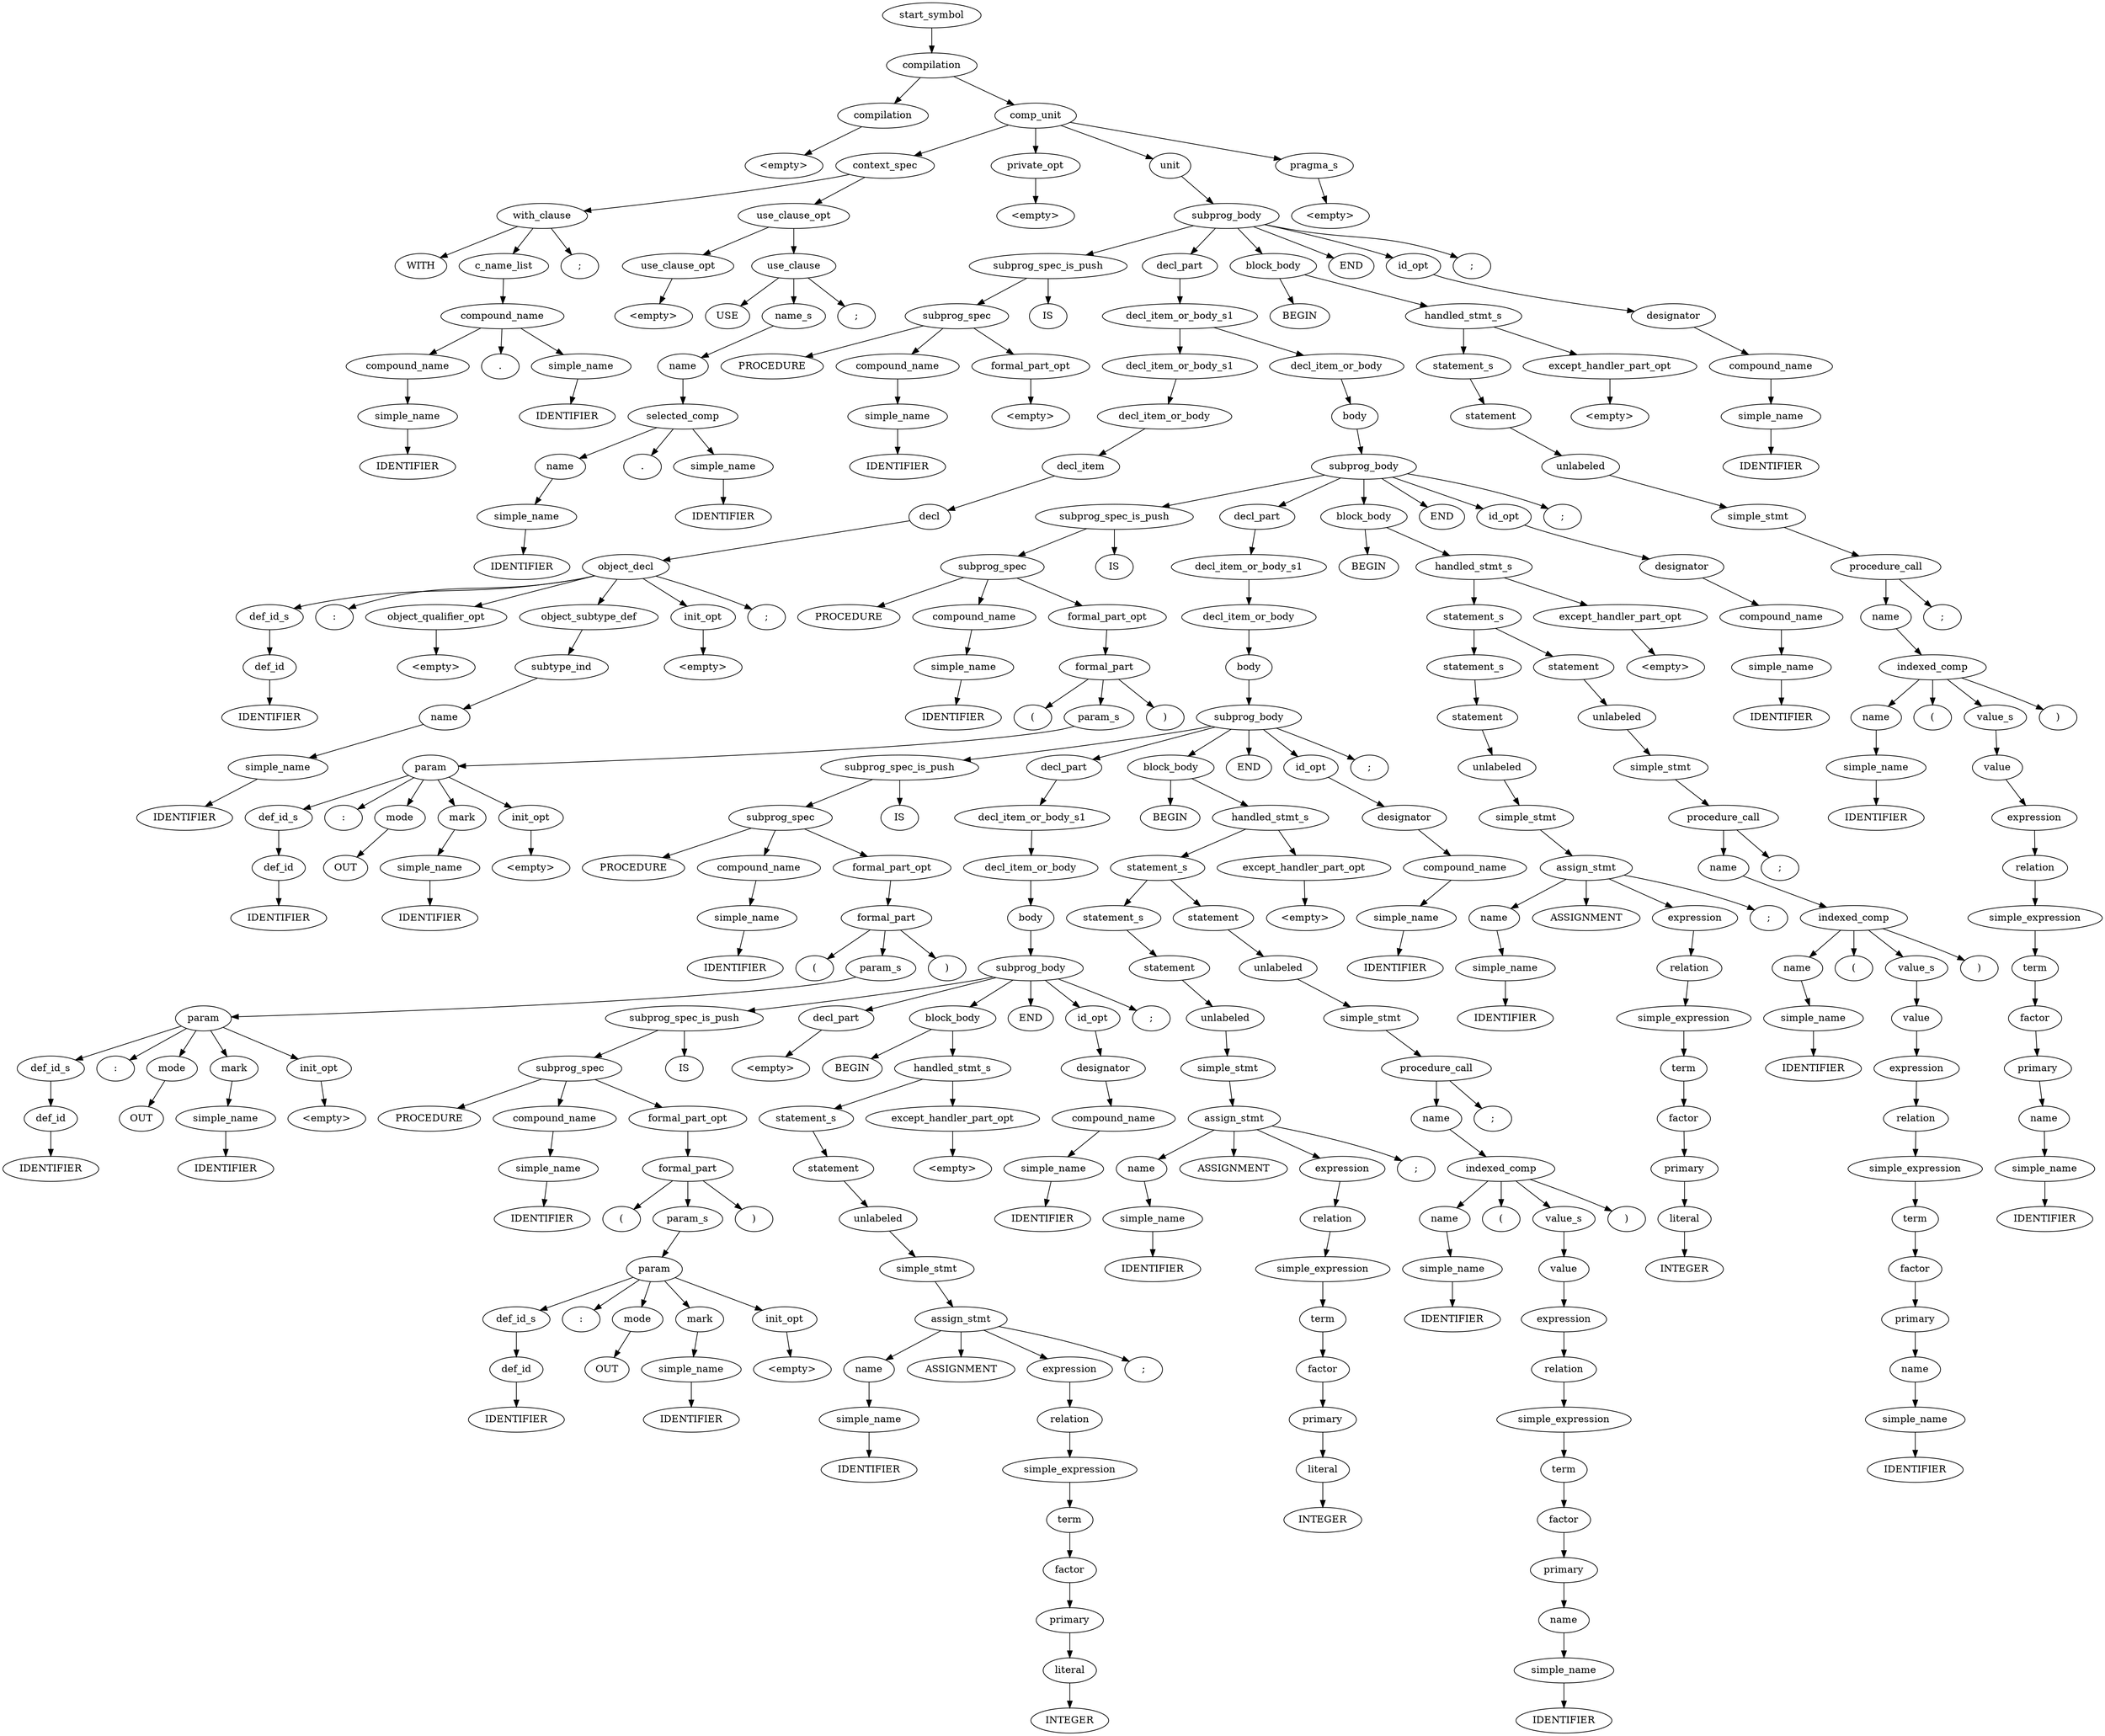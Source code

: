 digraph Parse_tree {
	start_symbol0[ label ="start_symbol"];
	compilation0[ label ="compilation"];
	start_symbol0->compilation0;
	compilation0[ label ="compilation"];
	compilation1[ label ="compilation"];
	compilation0->compilation1;
	comp_unit0[ label ="comp_unit"];
	compilation0->comp_unit0;
	comp_unit0[ label ="comp_unit"];
	context_spec0[ label ="context_spec"];
	comp_unit0->context_spec0;
	private_opt0[ label ="private_opt"];
	comp_unit0->private_opt0;
	unit0[ label ="unit"];
	comp_unit0->unit0;
	pragma_s0[ label ="pragma_s"];
	comp_unit0->pragma_s0;
	pragma_s0[ label ="pragma_s"];
	empty0[ label ="<empty>"];
	pragma_s0->empty0;
	unit0[ label ="unit"];
	subprog_body0[ label ="subprog_body"];
	unit0->subprog_body0;
	subprog_body0[ label ="subprog_body"];
	subprog_spec_is_push0[ label ="subprog_spec_is_push"];
	subprog_body0->subprog_spec_is_push0;
	decl_part0[ label ="decl_part"];
	subprog_body0->decl_part0;
	block_body0[ label ="block_body"];
	subprog_body0->block_body0;
	END0[ label ="END"];
	subprog_body0->END0;
	id_opt0[ label ="id_opt"];
	subprog_body0->id_opt0;
	semi_colon0[ label =";"];
	subprog_body0->semi_colon0;
	id_opt0[ label ="id_opt"];
	designator0[ label ="designator"];
	id_opt0->designator0;
	designator0[ label ="designator"];
	compound_name0[ label ="compound_name"];
	designator0->compound_name0;
	compound_name0[ label ="compound_name"];
	simple_name0[ label ="simple_name"];
	compound_name0->simple_name0;
	simple_name0[ label ="simple_name"];
	IDENTIFIER0[ label ="IDENTIFIER"];
	simple_name0->IDENTIFIER0;
	block_body0[ label ="block_body"];
	BEGIN0[ label ="BEGIN"];
	block_body0->BEGIN0;
	handled_stmt_s0[ label ="handled_stmt_s"];
	block_body0->handled_stmt_s0;
	handled_stmt_s0[ label ="handled_stmt_s"];
	statement_s0[ label ="statement_s"];
	handled_stmt_s0->statement_s0;
	except_handler_part_opt0[ label ="except_handler_part_opt"];
	handled_stmt_s0->except_handler_part_opt0;
	except_handler_part_opt0[ label ="except_handler_part_opt"];
	empty1[ label ="<empty>"];
	except_handler_part_opt0->empty1;
	statement_s0[ label ="statement_s"];
	statement0[ label ="statement"];
	statement_s0->statement0;
	statement0[ label ="statement"];
	unlabeled0[ label ="unlabeled"];
	statement0->unlabeled0;
	unlabeled0[ label ="unlabeled"];
	simple_stmt0[ label ="simple_stmt"];
	unlabeled0->simple_stmt0;
	simple_stmt0[ label ="simple_stmt"];
	procedure_call0[ label ="procedure_call"];
	simple_stmt0->procedure_call0;
	procedure_call0[ label ="procedure_call"];
	name0[ label ="name"];
	procedure_call0->name0;
	semi_colon1[ label =";"];
	procedure_call0->semi_colon1;
	name0[ label ="name"];
	indexed_comp0[ label ="indexed_comp"];
	name0->indexed_comp0;
	indexed_comp0[ label ="indexed_comp"];
	name1[ label ="name"];
	indexed_comp0->name1;
	open_bracket0[ label ="("];
	indexed_comp0->open_bracket0;
	value_s0[ label ="value_s"];
	indexed_comp0->value_s0;
	close_bracket0[ label =")"];
	indexed_comp0->close_bracket0;
	value_s0[ label ="value_s"];
	value0[ label ="value"];
	value_s0->value0;
	value0[ label ="value"];
	expression0[ label ="expression"];
	value0->expression0;
	expression0[ label ="expression"];
	relation0[ label ="relation"];
	expression0->relation0;
	relation0[ label ="relation"];
	simple_expression0[ label ="simple_expression"];
	relation0->simple_expression0;
	simple_expression0[ label ="simple_expression"];
	term0[ label ="term"];
	simple_expression0->term0;
	term0[ label ="term"];
	factor0[ label ="factor"];
	term0->factor0;
	factor0[ label ="factor"];
	primary0[ label ="primary"];
	factor0->primary0;
	primary0[ label ="primary"];
	name2[ label ="name"];
	primary0->name2;
	name2[ label ="name"];
	simple_name1[ label ="simple_name"];
	name2->simple_name1;
	simple_name1[ label ="simple_name"];
	IDENTIFIER1[ label ="IDENTIFIER"];
	simple_name1->IDENTIFIER1;
	name1[ label ="name"];
	simple_name2[ label ="simple_name"];
	name1->simple_name2;
	simple_name2[ label ="simple_name"];
	IDENTIFIER2[ label ="IDENTIFIER"];
	simple_name2->IDENTIFIER2;
	decl_part0[ label ="decl_part"];
	decl_item_or_body_s10[ label ="decl_item_or_body_s1"];
	decl_part0->decl_item_or_body_s10;
	decl_item_or_body_s10[ label ="decl_item_or_body_s1"];
	decl_item_or_body_s11[ label ="decl_item_or_body_s1"];
	decl_item_or_body_s10->decl_item_or_body_s11;
	decl_item_or_body0[ label ="decl_item_or_body"];
	decl_item_or_body_s10->decl_item_or_body0;
	decl_item_or_body0[ label ="decl_item_or_body"];
	body0[ label ="body"];
	decl_item_or_body0->body0;
	body0[ label ="body"];
	subprog_body1[ label ="subprog_body"];
	body0->subprog_body1;
	subprog_body1[ label ="subprog_body"];
	subprog_spec_is_push1[ label ="subprog_spec_is_push"];
	subprog_body1->subprog_spec_is_push1;
	decl_part1[ label ="decl_part"];
	subprog_body1->decl_part1;
	block_body1[ label ="block_body"];
	subprog_body1->block_body1;
	END1[ label ="END"];
	subprog_body1->END1;
	id_opt1[ label ="id_opt"];
	subprog_body1->id_opt1;
	semi_colon2[ label =";"];
	subprog_body1->semi_colon2;
	id_opt1[ label ="id_opt"];
	designator1[ label ="designator"];
	id_opt1->designator1;
	designator1[ label ="designator"];
	compound_name1[ label ="compound_name"];
	designator1->compound_name1;
	compound_name1[ label ="compound_name"];
	simple_name3[ label ="simple_name"];
	compound_name1->simple_name3;
	simple_name3[ label ="simple_name"];
	IDENTIFIER3[ label ="IDENTIFIER"];
	simple_name3->IDENTIFIER3;
	block_body1[ label ="block_body"];
	BEGIN1[ label ="BEGIN"];
	block_body1->BEGIN1;
	handled_stmt_s1[ label ="handled_stmt_s"];
	block_body1->handled_stmt_s1;
	handled_stmt_s1[ label ="handled_stmt_s"];
	statement_s1[ label ="statement_s"];
	handled_stmt_s1->statement_s1;
	except_handler_part_opt1[ label ="except_handler_part_opt"];
	handled_stmt_s1->except_handler_part_opt1;
	except_handler_part_opt1[ label ="except_handler_part_opt"];
	empty2[ label ="<empty>"];
	except_handler_part_opt1->empty2;
	statement_s1[ label ="statement_s"];
	statement_s2[ label ="statement_s"];
	statement_s1->statement_s2;
	statement1[ label ="statement"];
	statement_s1->statement1;
	statement1[ label ="statement"];
	unlabeled1[ label ="unlabeled"];
	statement1->unlabeled1;
	unlabeled1[ label ="unlabeled"];
	simple_stmt1[ label ="simple_stmt"];
	unlabeled1->simple_stmt1;
	simple_stmt1[ label ="simple_stmt"];
	procedure_call1[ label ="procedure_call"];
	simple_stmt1->procedure_call1;
	procedure_call1[ label ="procedure_call"];
	name3[ label ="name"];
	procedure_call1->name3;
	semi_colon3[ label =";"];
	procedure_call1->semi_colon3;
	name3[ label ="name"];
	indexed_comp1[ label ="indexed_comp"];
	name3->indexed_comp1;
	indexed_comp1[ label ="indexed_comp"];
	name4[ label ="name"];
	indexed_comp1->name4;
	open_bracket1[ label ="("];
	indexed_comp1->open_bracket1;
	value_s1[ label ="value_s"];
	indexed_comp1->value_s1;
	close_bracket1[ label =")"];
	indexed_comp1->close_bracket1;
	value_s1[ label ="value_s"];
	value1[ label ="value"];
	value_s1->value1;
	value1[ label ="value"];
	expression1[ label ="expression"];
	value1->expression1;
	expression1[ label ="expression"];
	relation1[ label ="relation"];
	expression1->relation1;
	relation1[ label ="relation"];
	simple_expression1[ label ="simple_expression"];
	relation1->simple_expression1;
	simple_expression1[ label ="simple_expression"];
	term1[ label ="term"];
	simple_expression1->term1;
	term1[ label ="term"];
	factor1[ label ="factor"];
	term1->factor1;
	factor1[ label ="factor"];
	primary1[ label ="primary"];
	factor1->primary1;
	primary1[ label ="primary"];
	name5[ label ="name"];
	primary1->name5;
	name5[ label ="name"];
	simple_name4[ label ="simple_name"];
	name5->simple_name4;
	simple_name4[ label ="simple_name"];
	IDENTIFIER4[ label ="IDENTIFIER"];
	simple_name4->IDENTIFIER4;
	name4[ label ="name"];
	simple_name5[ label ="simple_name"];
	name4->simple_name5;
	simple_name5[ label ="simple_name"];
	IDENTIFIER5[ label ="IDENTIFIER"];
	simple_name5->IDENTIFIER5;
	statement_s2[ label ="statement_s"];
	statement2[ label ="statement"];
	statement_s2->statement2;
	statement2[ label ="statement"];
	unlabeled2[ label ="unlabeled"];
	statement2->unlabeled2;
	unlabeled2[ label ="unlabeled"];
	simple_stmt2[ label ="simple_stmt"];
	unlabeled2->simple_stmt2;
	simple_stmt2[ label ="simple_stmt"];
	assign_stmt0[ label ="assign_stmt"];
	simple_stmt2->assign_stmt0;
	assign_stmt0[ label ="assign_stmt"];
	name6[ label ="name"];
	assign_stmt0->name6;
	ASSIGNMENT0[ label ="ASSIGNMENT"];
	assign_stmt0->ASSIGNMENT0;
	expression2[ label ="expression"];
	assign_stmt0->expression2;
	semi_colon4[ label =";"];
	assign_stmt0->semi_colon4;
	expression2[ label ="expression"];
	relation2[ label ="relation"];
	expression2->relation2;
	relation2[ label ="relation"];
	simple_expression2[ label ="simple_expression"];
	relation2->simple_expression2;
	simple_expression2[ label ="simple_expression"];
	term2[ label ="term"];
	simple_expression2->term2;
	term2[ label ="term"];
	factor2[ label ="factor"];
	term2->factor2;
	factor2[ label ="factor"];
	primary2[ label ="primary"];
	factor2->primary2;
	primary2[ label ="primary"];
	literal0[ label ="literal"];
	primary2->literal0;
	literal0[ label ="literal"];
	INTEGER0[ label ="INTEGER"];
	literal0->INTEGER0;
	name6[ label ="name"];
	simple_name6[ label ="simple_name"];
	name6->simple_name6;
	simple_name6[ label ="simple_name"];
	IDENTIFIER6[ label ="IDENTIFIER"];
	simple_name6->IDENTIFIER6;
	decl_part1[ label ="decl_part"];
	decl_item_or_body_s12[ label ="decl_item_or_body_s1"];
	decl_part1->decl_item_or_body_s12;
	decl_item_or_body_s12[ label ="decl_item_or_body_s1"];
	decl_item_or_body1[ label ="decl_item_or_body"];
	decl_item_or_body_s12->decl_item_or_body1;
	decl_item_or_body1[ label ="decl_item_or_body"];
	body1[ label ="body"];
	decl_item_or_body1->body1;
	body1[ label ="body"];
	subprog_body2[ label ="subprog_body"];
	body1->subprog_body2;
	subprog_body2[ label ="subprog_body"];
	subprog_spec_is_push2[ label ="subprog_spec_is_push"];
	subprog_body2->subprog_spec_is_push2;
	decl_part2[ label ="decl_part"];
	subprog_body2->decl_part2;
	block_body2[ label ="block_body"];
	subprog_body2->block_body2;
	END2[ label ="END"];
	subprog_body2->END2;
	id_opt2[ label ="id_opt"];
	subprog_body2->id_opt2;
	semi_colon5[ label =";"];
	subprog_body2->semi_colon5;
	id_opt2[ label ="id_opt"];
	designator2[ label ="designator"];
	id_opt2->designator2;
	designator2[ label ="designator"];
	compound_name2[ label ="compound_name"];
	designator2->compound_name2;
	compound_name2[ label ="compound_name"];
	simple_name7[ label ="simple_name"];
	compound_name2->simple_name7;
	simple_name7[ label ="simple_name"];
	IDENTIFIER7[ label ="IDENTIFIER"];
	simple_name7->IDENTIFIER7;
	block_body2[ label ="block_body"];
	BEGIN2[ label ="BEGIN"];
	block_body2->BEGIN2;
	handled_stmt_s2[ label ="handled_stmt_s"];
	block_body2->handled_stmt_s2;
	handled_stmt_s2[ label ="handled_stmt_s"];
	statement_s3[ label ="statement_s"];
	handled_stmt_s2->statement_s3;
	except_handler_part_opt2[ label ="except_handler_part_opt"];
	handled_stmt_s2->except_handler_part_opt2;
	except_handler_part_opt2[ label ="except_handler_part_opt"];
	empty3[ label ="<empty>"];
	except_handler_part_opt2->empty3;
	statement_s3[ label ="statement_s"];
	statement_s4[ label ="statement_s"];
	statement_s3->statement_s4;
	statement3[ label ="statement"];
	statement_s3->statement3;
	statement3[ label ="statement"];
	unlabeled3[ label ="unlabeled"];
	statement3->unlabeled3;
	unlabeled3[ label ="unlabeled"];
	simple_stmt3[ label ="simple_stmt"];
	unlabeled3->simple_stmt3;
	simple_stmt3[ label ="simple_stmt"];
	procedure_call2[ label ="procedure_call"];
	simple_stmt3->procedure_call2;
	procedure_call2[ label ="procedure_call"];
	name7[ label ="name"];
	procedure_call2->name7;
	semi_colon6[ label =";"];
	procedure_call2->semi_colon6;
	name7[ label ="name"];
	indexed_comp2[ label ="indexed_comp"];
	name7->indexed_comp2;
	indexed_comp2[ label ="indexed_comp"];
	name8[ label ="name"];
	indexed_comp2->name8;
	open_bracket2[ label ="("];
	indexed_comp2->open_bracket2;
	value_s2[ label ="value_s"];
	indexed_comp2->value_s2;
	close_bracket2[ label =")"];
	indexed_comp2->close_bracket2;
	value_s2[ label ="value_s"];
	value2[ label ="value"];
	value_s2->value2;
	value2[ label ="value"];
	expression3[ label ="expression"];
	value2->expression3;
	expression3[ label ="expression"];
	relation3[ label ="relation"];
	expression3->relation3;
	relation3[ label ="relation"];
	simple_expression3[ label ="simple_expression"];
	relation3->simple_expression3;
	simple_expression3[ label ="simple_expression"];
	term3[ label ="term"];
	simple_expression3->term3;
	term3[ label ="term"];
	factor3[ label ="factor"];
	term3->factor3;
	factor3[ label ="factor"];
	primary3[ label ="primary"];
	factor3->primary3;
	primary3[ label ="primary"];
	name9[ label ="name"];
	primary3->name9;
	name9[ label ="name"];
	simple_name8[ label ="simple_name"];
	name9->simple_name8;
	simple_name8[ label ="simple_name"];
	IDENTIFIER8[ label ="IDENTIFIER"];
	simple_name8->IDENTIFIER8;
	name8[ label ="name"];
	simple_name9[ label ="simple_name"];
	name8->simple_name9;
	simple_name9[ label ="simple_name"];
	IDENTIFIER9[ label ="IDENTIFIER"];
	simple_name9->IDENTIFIER9;
	statement_s4[ label ="statement_s"];
	statement4[ label ="statement"];
	statement_s4->statement4;
	statement4[ label ="statement"];
	unlabeled4[ label ="unlabeled"];
	statement4->unlabeled4;
	unlabeled4[ label ="unlabeled"];
	simple_stmt4[ label ="simple_stmt"];
	unlabeled4->simple_stmt4;
	simple_stmt4[ label ="simple_stmt"];
	assign_stmt1[ label ="assign_stmt"];
	simple_stmt4->assign_stmt1;
	assign_stmt1[ label ="assign_stmt"];
	name10[ label ="name"];
	assign_stmt1->name10;
	ASSIGNMENT1[ label ="ASSIGNMENT"];
	assign_stmt1->ASSIGNMENT1;
	expression4[ label ="expression"];
	assign_stmt1->expression4;
	semi_colon7[ label =";"];
	assign_stmt1->semi_colon7;
	expression4[ label ="expression"];
	relation4[ label ="relation"];
	expression4->relation4;
	relation4[ label ="relation"];
	simple_expression4[ label ="simple_expression"];
	relation4->simple_expression4;
	simple_expression4[ label ="simple_expression"];
	term4[ label ="term"];
	simple_expression4->term4;
	term4[ label ="term"];
	factor4[ label ="factor"];
	term4->factor4;
	factor4[ label ="factor"];
	primary4[ label ="primary"];
	factor4->primary4;
	primary4[ label ="primary"];
	literal1[ label ="literal"];
	primary4->literal1;
	literal1[ label ="literal"];
	INTEGER1[ label ="INTEGER"];
	literal1->INTEGER1;
	name10[ label ="name"];
	simple_name10[ label ="simple_name"];
	name10->simple_name10;
	simple_name10[ label ="simple_name"];
	IDENTIFIER10[ label ="IDENTIFIER"];
	simple_name10->IDENTIFIER10;
	decl_part2[ label ="decl_part"];
	decl_item_or_body_s13[ label ="decl_item_or_body_s1"];
	decl_part2->decl_item_or_body_s13;
	decl_item_or_body_s13[ label ="decl_item_or_body_s1"];
	decl_item_or_body2[ label ="decl_item_or_body"];
	decl_item_or_body_s13->decl_item_or_body2;
	decl_item_or_body2[ label ="decl_item_or_body"];
	body2[ label ="body"];
	decl_item_or_body2->body2;
	body2[ label ="body"];
	subprog_body3[ label ="subprog_body"];
	body2->subprog_body3;
	subprog_body3[ label ="subprog_body"];
	subprog_spec_is_push3[ label ="subprog_spec_is_push"];
	subprog_body3->subprog_spec_is_push3;
	decl_part3[ label ="decl_part"];
	subprog_body3->decl_part3;
	block_body3[ label ="block_body"];
	subprog_body3->block_body3;
	END3[ label ="END"];
	subprog_body3->END3;
	id_opt3[ label ="id_opt"];
	subprog_body3->id_opt3;
	semi_colon8[ label =";"];
	subprog_body3->semi_colon8;
	id_opt3[ label ="id_opt"];
	designator3[ label ="designator"];
	id_opt3->designator3;
	designator3[ label ="designator"];
	compound_name3[ label ="compound_name"];
	designator3->compound_name3;
	compound_name3[ label ="compound_name"];
	simple_name11[ label ="simple_name"];
	compound_name3->simple_name11;
	simple_name11[ label ="simple_name"];
	IDENTIFIER11[ label ="IDENTIFIER"];
	simple_name11->IDENTIFIER11;
	block_body3[ label ="block_body"];
	BEGIN3[ label ="BEGIN"];
	block_body3->BEGIN3;
	handled_stmt_s3[ label ="handled_stmt_s"];
	block_body3->handled_stmt_s3;
	handled_stmt_s3[ label ="handled_stmt_s"];
	statement_s5[ label ="statement_s"];
	handled_stmt_s3->statement_s5;
	except_handler_part_opt3[ label ="except_handler_part_opt"];
	handled_stmt_s3->except_handler_part_opt3;
	except_handler_part_opt3[ label ="except_handler_part_opt"];
	empty4[ label ="<empty>"];
	except_handler_part_opt3->empty4;
	statement_s5[ label ="statement_s"];
	statement5[ label ="statement"];
	statement_s5->statement5;
	statement5[ label ="statement"];
	unlabeled5[ label ="unlabeled"];
	statement5->unlabeled5;
	unlabeled5[ label ="unlabeled"];
	simple_stmt5[ label ="simple_stmt"];
	unlabeled5->simple_stmt5;
	simple_stmt5[ label ="simple_stmt"];
	assign_stmt2[ label ="assign_stmt"];
	simple_stmt5->assign_stmt2;
	assign_stmt2[ label ="assign_stmt"];
	name11[ label ="name"];
	assign_stmt2->name11;
	ASSIGNMENT2[ label ="ASSIGNMENT"];
	assign_stmt2->ASSIGNMENT2;
	expression5[ label ="expression"];
	assign_stmt2->expression5;
	semi_colon9[ label =";"];
	assign_stmt2->semi_colon9;
	expression5[ label ="expression"];
	relation5[ label ="relation"];
	expression5->relation5;
	relation5[ label ="relation"];
	simple_expression5[ label ="simple_expression"];
	relation5->simple_expression5;
	simple_expression5[ label ="simple_expression"];
	term5[ label ="term"];
	simple_expression5->term5;
	term5[ label ="term"];
	factor5[ label ="factor"];
	term5->factor5;
	factor5[ label ="factor"];
	primary5[ label ="primary"];
	factor5->primary5;
	primary5[ label ="primary"];
	literal2[ label ="literal"];
	primary5->literal2;
	literal2[ label ="literal"];
	INTEGER2[ label ="INTEGER"];
	literal2->INTEGER2;
	name11[ label ="name"];
	simple_name12[ label ="simple_name"];
	name11->simple_name12;
	simple_name12[ label ="simple_name"];
	IDENTIFIER12[ label ="IDENTIFIER"];
	simple_name12->IDENTIFIER12;
	decl_part3[ label ="decl_part"];
	empty5[ label ="<empty>"];
	decl_part3->empty5;
	subprog_spec_is_push3[ label ="subprog_spec_is_push"];
	subprog_spec0[ label ="subprog_spec"];
	subprog_spec_is_push3->subprog_spec0;
	IS0[ label ="IS"];
	subprog_spec_is_push3->IS0;
	subprog_spec0[ label ="subprog_spec"];
	PROCEDURE0[ label ="PROCEDURE"];
	subprog_spec0->PROCEDURE0;
	compound_name4[ label ="compound_name"];
	subprog_spec0->compound_name4;
	formal_part_opt0[ label ="formal_part_opt"];
	subprog_spec0->formal_part_opt0;
	formal_part_opt0[ label ="formal_part_opt"];
	formal_part0[ label ="formal_part"];
	formal_part_opt0->formal_part0;
	formal_part0[ label ="formal_part"];
	open_bracket3[ label ="("];
	formal_part0->open_bracket3;
	param_s0[ label ="param_s"];
	formal_part0->param_s0;
	close_bracket3[ label =")"];
	formal_part0->close_bracket3;
	param_s0[ label ="param_s"];
	param0[ label ="param"];
	param_s0->param0;
	param0[ label ="param"];
	def_id_s0[ label ="def_id_s"];
	param0->def_id_s0;
	colon0[ label =":"];
	param0->colon0;
	mode0[ label ="mode"];
	param0->mode0;
	mark0[ label ="mark"];
	param0->mark0;
	init_opt0[ label ="init_opt"];
	param0->init_opt0;
	init_opt0[ label ="init_opt"];
	empty6[ label ="<empty>"];
	init_opt0->empty6;
	mark0[ label ="mark"];
	simple_name13[ label ="simple_name"];
	mark0->simple_name13;
	simple_name13[ label ="simple_name"];
	IDENTIFIER13[ label ="IDENTIFIER"];
	simple_name13->IDENTIFIER13;
	mode0[ label ="mode"];
	OUT0[ label ="OUT"];
	mode0->OUT0;
	def_id_s0[ label ="def_id_s"];
	def_id0[ label ="def_id"];
	def_id_s0->def_id0;
	def_id0[ label ="def_id"];
	IDENTIFIER14[ label ="IDENTIFIER"];
	def_id0->IDENTIFIER14;
	compound_name4[ label ="compound_name"];
	simple_name14[ label ="simple_name"];
	compound_name4->simple_name14;
	simple_name14[ label ="simple_name"];
	IDENTIFIER15[ label ="IDENTIFIER"];
	simple_name14->IDENTIFIER15;
	subprog_spec_is_push2[ label ="subprog_spec_is_push"];
	subprog_spec1[ label ="subprog_spec"];
	subprog_spec_is_push2->subprog_spec1;
	IS1[ label ="IS"];
	subprog_spec_is_push2->IS1;
	subprog_spec1[ label ="subprog_spec"];
	PROCEDURE1[ label ="PROCEDURE"];
	subprog_spec1->PROCEDURE1;
	compound_name5[ label ="compound_name"];
	subprog_spec1->compound_name5;
	formal_part_opt1[ label ="formal_part_opt"];
	subprog_spec1->formal_part_opt1;
	formal_part_opt1[ label ="formal_part_opt"];
	formal_part1[ label ="formal_part"];
	formal_part_opt1->formal_part1;
	formal_part1[ label ="formal_part"];
	open_bracket4[ label ="("];
	formal_part1->open_bracket4;
	param_s1[ label ="param_s"];
	formal_part1->param_s1;
	close_bracket4[ label =")"];
	formal_part1->close_bracket4;
	param_s1[ label ="param_s"];
	param1[ label ="param"];
	param_s1->param1;
	param1[ label ="param"];
	def_id_s1[ label ="def_id_s"];
	param1->def_id_s1;
	colon1[ label =":"];
	param1->colon1;
	mode1[ label ="mode"];
	param1->mode1;
	mark1[ label ="mark"];
	param1->mark1;
	init_opt1[ label ="init_opt"];
	param1->init_opt1;
	init_opt1[ label ="init_opt"];
	empty7[ label ="<empty>"];
	init_opt1->empty7;
	mark1[ label ="mark"];
	simple_name15[ label ="simple_name"];
	mark1->simple_name15;
	simple_name15[ label ="simple_name"];
	IDENTIFIER16[ label ="IDENTIFIER"];
	simple_name15->IDENTIFIER16;
	mode1[ label ="mode"];
	OUT1[ label ="OUT"];
	mode1->OUT1;
	def_id_s1[ label ="def_id_s"];
	def_id1[ label ="def_id"];
	def_id_s1->def_id1;
	def_id1[ label ="def_id"];
	IDENTIFIER17[ label ="IDENTIFIER"];
	def_id1->IDENTIFIER17;
	compound_name5[ label ="compound_name"];
	simple_name16[ label ="simple_name"];
	compound_name5->simple_name16;
	simple_name16[ label ="simple_name"];
	IDENTIFIER18[ label ="IDENTIFIER"];
	simple_name16->IDENTIFIER18;
	subprog_spec_is_push1[ label ="subprog_spec_is_push"];
	subprog_spec2[ label ="subprog_spec"];
	subprog_spec_is_push1->subprog_spec2;
	IS2[ label ="IS"];
	subprog_spec_is_push1->IS2;
	subprog_spec2[ label ="subprog_spec"];
	PROCEDURE2[ label ="PROCEDURE"];
	subprog_spec2->PROCEDURE2;
	compound_name6[ label ="compound_name"];
	subprog_spec2->compound_name6;
	formal_part_opt2[ label ="formal_part_opt"];
	subprog_spec2->formal_part_opt2;
	formal_part_opt2[ label ="formal_part_opt"];
	formal_part2[ label ="formal_part"];
	formal_part_opt2->formal_part2;
	formal_part2[ label ="formal_part"];
	open_bracket5[ label ="("];
	formal_part2->open_bracket5;
	param_s2[ label ="param_s"];
	formal_part2->param_s2;
	close_bracket5[ label =")"];
	formal_part2->close_bracket5;
	param_s2[ label ="param_s"];
	param2[ label ="param"];
	param_s2->param2;
	param2[ label ="param"];
	def_id_s2[ label ="def_id_s"];
	param2->def_id_s2;
	colon2[ label =":"];
	param2->colon2;
	mode2[ label ="mode"];
	param2->mode2;
	mark2[ label ="mark"];
	param2->mark2;
	init_opt2[ label ="init_opt"];
	param2->init_opt2;
	init_opt2[ label ="init_opt"];
	empty8[ label ="<empty>"];
	init_opt2->empty8;
	mark2[ label ="mark"];
	simple_name17[ label ="simple_name"];
	mark2->simple_name17;
	simple_name17[ label ="simple_name"];
	IDENTIFIER19[ label ="IDENTIFIER"];
	simple_name17->IDENTIFIER19;
	mode2[ label ="mode"];
	OUT2[ label ="OUT"];
	mode2->OUT2;
	def_id_s2[ label ="def_id_s"];
	def_id2[ label ="def_id"];
	def_id_s2->def_id2;
	def_id2[ label ="def_id"];
	IDENTIFIER20[ label ="IDENTIFIER"];
	def_id2->IDENTIFIER20;
	compound_name6[ label ="compound_name"];
	simple_name18[ label ="simple_name"];
	compound_name6->simple_name18;
	simple_name18[ label ="simple_name"];
	IDENTIFIER21[ label ="IDENTIFIER"];
	simple_name18->IDENTIFIER21;
	decl_item_or_body_s11[ label ="decl_item_or_body_s1"];
	decl_item_or_body3[ label ="decl_item_or_body"];
	decl_item_or_body_s11->decl_item_or_body3;
	decl_item_or_body3[ label ="decl_item_or_body"];
	decl_item0[ label ="decl_item"];
	decl_item_or_body3->decl_item0;
	decl_item0[ label ="decl_item"];
	decl0[ label ="decl"];
	decl_item0->decl0;
	decl0[ label ="decl"];
	object_decl0[ label ="object_decl"];
	decl0->object_decl0;
	object_decl0[ label ="object_decl"];
	def_id_s3[ label ="def_id_s"];
	object_decl0->def_id_s3;
	colon3[ label =":"];
	object_decl0->colon3;
	object_qualifier_opt0[ label ="object_qualifier_opt"];
	object_decl0->object_qualifier_opt0;
	object_subtype_def0[ label ="object_subtype_def"];
	object_decl0->object_subtype_def0;
	init_opt3[ label ="init_opt"];
	object_decl0->init_opt3;
	semi_colon10[ label =";"];
	object_decl0->semi_colon10;
	init_opt3[ label ="init_opt"];
	empty9[ label ="<empty>"];
	init_opt3->empty9;
	object_subtype_def0[ label ="object_subtype_def"];
	subtype_ind0[ label ="subtype_ind"];
	object_subtype_def0->subtype_ind0;
	subtype_ind0[ label ="subtype_ind"];
	name12[ label ="name"];
	subtype_ind0->name12;
	name12[ label ="name"];
	simple_name19[ label ="simple_name"];
	name12->simple_name19;
	simple_name19[ label ="simple_name"];
	IDENTIFIER22[ label ="IDENTIFIER"];
	simple_name19->IDENTIFIER22;
	object_qualifier_opt0[ label ="object_qualifier_opt"];
	empty10[ label ="<empty>"];
	object_qualifier_opt0->empty10;
	def_id_s3[ label ="def_id_s"];
	def_id3[ label ="def_id"];
	def_id_s3->def_id3;
	def_id3[ label ="def_id"];
	IDENTIFIER23[ label ="IDENTIFIER"];
	def_id3->IDENTIFIER23;
	subprog_spec_is_push0[ label ="subprog_spec_is_push"];
	subprog_spec3[ label ="subprog_spec"];
	subprog_spec_is_push0->subprog_spec3;
	IS3[ label ="IS"];
	subprog_spec_is_push0->IS3;
	subprog_spec3[ label ="subprog_spec"];
	PROCEDURE3[ label ="PROCEDURE"];
	subprog_spec3->PROCEDURE3;
	compound_name7[ label ="compound_name"];
	subprog_spec3->compound_name7;
	formal_part_opt3[ label ="formal_part_opt"];
	subprog_spec3->formal_part_opt3;
	formal_part_opt3[ label ="formal_part_opt"];
	empty11[ label ="<empty>"];
	formal_part_opt3->empty11;
	compound_name7[ label ="compound_name"];
	simple_name20[ label ="simple_name"];
	compound_name7->simple_name20;
	simple_name20[ label ="simple_name"];
	IDENTIFIER24[ label ="IDENTIFIER"];
	simple_name20->IDENTIFIER24;
	private_opt0[ label ="private_opt"];
	empty12[ label ="<empty>"];
	private_opt0->empty12;
	context_spec0[ label ="context_spec"];
	with_clause0[ label ="with_clause"];
	context_spec0->with_clause0;
	use_clause_opt0[ label ="use_clause_opt"];
	context_spec0->use_clause_opt0;
	use_clause_opt0[ label ="use_clause_opt"];
	use_clause_opt1[ label ="use_clause_opt"];
	use_clause_opt0->use_clause_opt1;
	use_clause0[ label ="use_clause"];
	use_clause_opt0->use_clause0;
	use_clause0[ label ="use_clause"];
	USE0[ label ="USE"];
	use_clause0->USE0;
	name_s0[ label ="name_s"];
	use_clause0->name_s0;
	semi_colon11[ label =";"];
	use_clause0->semi_colon11;
	name_s0[ label ="name_s"];
	name13[ label ="name"];
	name_s0->name13;
	name13[ label ="name"];
	selected_comp0[ label ="selected_comp"];
	name13->selected_comp0;
	selected_comp0[ label ="selected_comp"];
	name14[ label ="name"];
	selected_comp0->name14;
	dot0[ label ="."];
	selected_comp0->dot0;
	simple_name21[ label ="simple_name"];
	selected_comp0->simple_name21;
	simple_name21[ label ="simple_name"];
	IDENTIFIER25[ label ="IDENTIFIER"];
	simple_name21->IDENTIFIER25;
	name14[ label ="name"];
	simple_name22[ label ="simple_name"];
	name14->simple_name22;
	simple_name22[ label ="simple_name"];
	IDENTIFIER26[ label ="IDENTIFIER"];
	simple_name22->IDENTIFIER26;
	use_clause_opt1[ label ="use_clause_opt"];
	empty13[ label ="<empty>"];
	use_clause_opt1->empty13;
	with_clause0[ label ="with_clause"];
	WITH0[ label ="WITH"];
	with_clause0->WITH0;
	c_name_list0[ label ="c_name_list"];
	with_clause0->c_name_list0;
	semi_colon12[ label =";"];
	with_clause0->semi_colon12;
	c_name_list0[ label ="c_name_list"];
	compound_name8[ label ="compound_name"];
	c_name_list0->compound_name8;
	compound_name8[ label ="compound_name"];
	compound_name9[ label ="compound_name"];
	compound_name8->compound_name9;
	dot1[ label ="."];
	compound_name8->dot1;
	simple_name23[ label ="simple_name"];
	compound_name8->simple_name23;
	simple_name23[ label ="simple_name"];
	IDENTIFIER27[ label ="IDENTIFIER"];
	simple_name23->IDENTIFIER27;
	compound_name9[ label ="compound_name"];
	simple_name24[ label ="simple_name"];
	compound_name9->simple_name24;
	simple_name24[ label ="simple_name"];
	IDENTIFIER28[ label ="IDENTIFIER"];
	simple_name24->IDENTIFIER28;
	compilation1[ label ="compilation"];
	empty14[ label ="<empty>"];
	compilation1->empty14;
}
